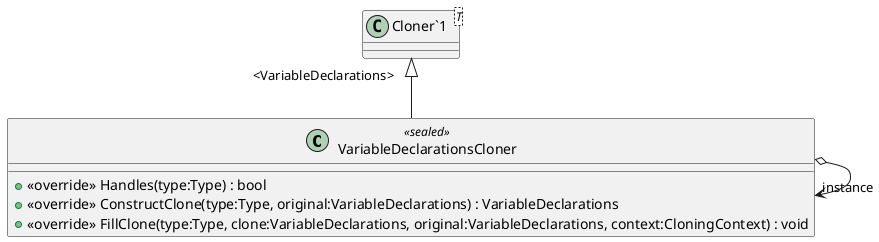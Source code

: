 @startuml
class VariableDeclarationsCloner <<sealed>> {
    + <<override>> Handles(type:Type) : bool
    + <<override>> ConstructClone(type:Type, original:VariableDeclarations) : VariableDeclarations
    + <<override>> FillClone(type:Type, clone:VariableDeclarations, original:VariableDeclarations, context:CloningContext) : void
}
class "Cloner`1"<T> {
}
"Cloner`1" "<VariableDeclarations>" <|-- VariableDeclarationsCloner
VariableDeclarationsCloner o-> "instance" VariableDeclarationsCloner
@enduml
